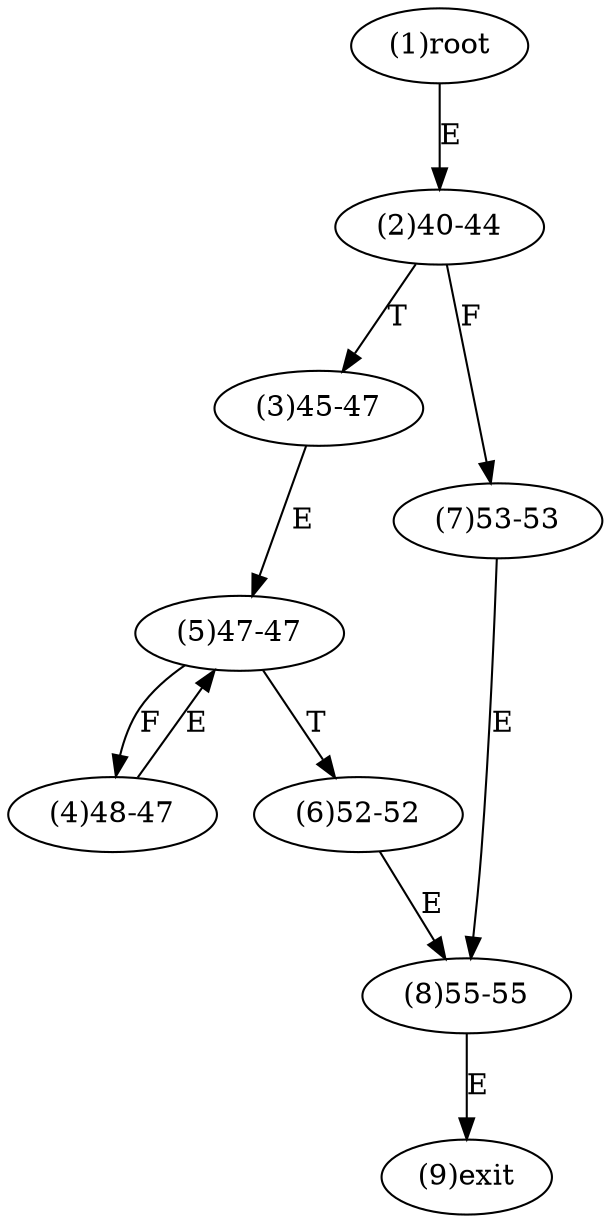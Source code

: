 digraph "" { 
1[ label="(1)root"];
2[ label="(2)40-44"];
3[ label="(3)45-47"];
4[ label="(4)48-47"];
5[ label="(5)47-47"];
6[ label="(6)52-52"];
7[ label="(7)53-53"];
8[ label="(8)55-55"];
9[ label="(9)exit"];
1->2[ label="E"];
2->7[ label="F"];
2->3[ label="T"];
3->5[ label="E"];
4->5[ label="E"];
5->4[ label="F"];
5->6[ label="T"];
6->8[ label="E"];
7->8[ label="E"];
8->9[ label="E"];
}